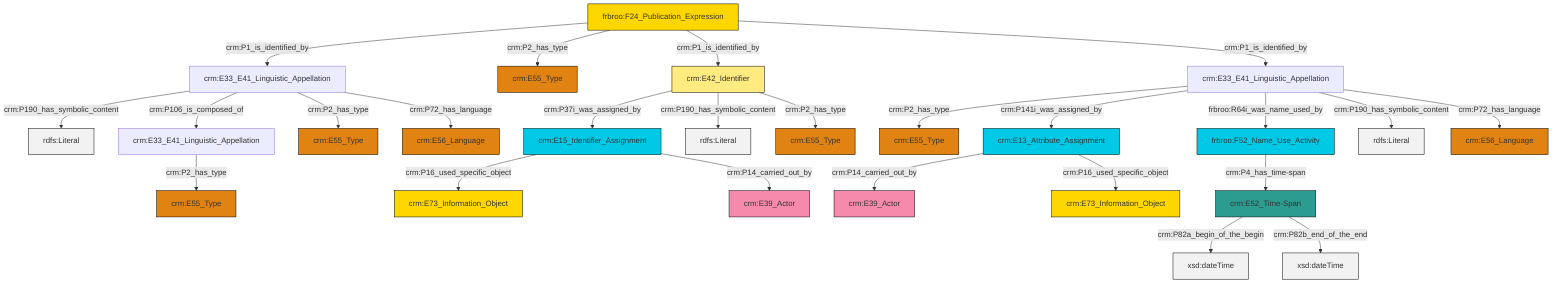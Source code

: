 graph TD
classDef Literal fill:#f2f2f2,stroke:#000000;
classDef CRM_Entity fill:#FFFFFF,stroke:#000000;
classDef Temporal_Entity fill:#00C9E6, stroke:#000000;
classDef Type fill:#E18312, stroke:#000000;
classDef Time-Span fill:#2C9C91, stroke:#000000;
classDef Appellation fill:#FFEB7F, stroke:#000000;
classDef Place fill:#008836, stroke:#000000;
classDef Persistent_Item fill:#B266B2, stroke:#000000;
classDef Conceptual_Object fill:#FFD700, stroke:#000000;
classDef Physical_Thing fill:#D2B48C, stroke:#000000;
classDef Actor fill:#f58aad, stroke:#000000;
classDef PC_Classes fill:#4ce600, stroke:#000000;
classDef Multi fill:#cccccc,stroke:#000000;

2["crm:E33_E41_Linguistic_Appellation"]:::Default -->|crm:P2_has_type| 3["crm:E55_Type"]:::Type
0["crm:E33_E41_Linguistic_Appellation"]:::Default -->|crm:P2_has_type| 4["crm:E55_Type"]:::Type
2["crm:E33_E41_Linguistic_Appellation"]:::Default -->|crm:P141i_was_assigned_by| 5["crm:E13_Attribute_Assignment"]:::Temporal_Entity
6["crm:E33_E41_Linguistic_Appellation"]:::Default -->|crm:P190_has_symbolic_content| 8[rdfs:Literal]:::Literal
10["crm:E42_Identifier"]:::Appellation -->|crm:P37i_was_assigned_by| 11["crm:E15_Identifier_Assignment"]:::Temporal_Entity
12["frbroo:F24_Publication_Expression"]:::Conceptual_Object -->|crm:P1_is_identified_by| 6["crm:E33_E41_Linguistic_Appellation"]:::Default
11["crm:E15_Identifier_Assignment"]:::Temporal_Entity -->|crm:P16_used_specific_object| 17["crm:E73_Information_Object"]:::Conceptual_Object
5["crm:E13_Attribute_Assignment"]:::Temporal_Entity -->|crm:P14_carried_out_by| 20["crm:E39_Actor"]:::Actor
6["crm:E33_E41_Linguistic_Appellation"]:::Default -->|crm:P106_is_composed_of| 0["crm:E33_E41_Linguistic_Appellation"]:::Default
6["crm:E33_E41_Linguistic_Appellation"]:::Default -->|crm:P2_has_type| 24["crm:E55_Type"]:::Type
12["frbroo:F24_Publication_Expression"]:::Conceptual_Object -->|crm:P2_has_type| 13["crm:E55_Type"]:::Type
27["frbroo:F52_Name_Use_Activity"]:::Temporal_Entity -->|crm:P4_has_time-span| 28["crm:E52_Time-Span"]:::Time-Span
5["crm:E13_Attribute_Assignment"]:::Temporal_Entity -->|crm:P16_used_specific_object| 25["crm:E73_Information_Object"]:::Conceptual_Object
11["crm:E15_Identifier_Assignment"]:::Temporal_Entity -->|crm:P14_carried_out_by| 30["crm:E39_Actor"]:::Actor
28["crm:E52_Time-Span"]:::Time-Span -->|crm:P82a_begin_of_the_begin| 32[xsd:dateTime]:::Literal
2["crm:E33_E41_Linguistic_Appellation"]:::Default -->|frbroo:R64i_was_name_used_by| 27["frbroo:F52_Name_Use_Activity"]:::Temporal_Entity
2["crm:E33_E41_Linguistic_Appellation"]:::Default -->|crm:P190_has_symbolic_content| 35[rdfs:Literal]:::Literal
10["crm:E42_Identifier"]:::Appellation -->|crm:P190_has_symbolic_content| 39[rdfs:Literal]:::Literal
6["crm:E33_E41_Linguistic_Appellation"]:::Default -->|crm:P72_has_language| 36["crm:E56_Language"]:::Type
12["frbroo:F24_Publication_Expression"]:::Conceptual_Object -->|crm:P1_is_identified_by| 10["crm:E42_Identifier"]:::Appellation
10["crm:E42_Identifier"]:::Appellation -->|crm:P2_has_type| 22["crm:E55_Type"]:::Type
12["frbroo:F24_Publication_Expression"]:::Conceptual_Object -->|crm:P1_is_identified_by| 2["crm:E33_E41_Linguistic_Appellation"]:::Default
2["crm:E33_E41_Linguistic_Appellation"]:::Default -->|crm:P72_has_language| 15["crm:E56_Language"]:::Type
28["crm:E52_Time-Span"]:::Time-Span -->|crm:P82b_end_of_the_end| 43[xsd:dateTime]:::Literal